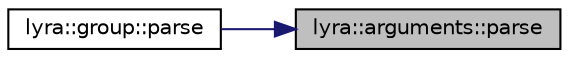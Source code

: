 digraph "lyra::arguments::parse"
{
 // INTERACTIVE_SVG=YES
 // LATEX_PDF_SIZE
  edge [fontname="Helvetica",fontsize="10",labelfontname="Helvetica",labelfontsize="10"];
  node [fontname="Helvetica",fontsize="10",shape=record];
  rankdir="RL";
  Node1 [label="lyra::arguments::parse",height=0.2,width=0.4,color="black", fillcolor="grey75", style="filled", fontcolor="black",tooltip=" "];
  Node1 -> Node2 [dir="back",color="midnightblue",fontsize="10",style="solid",fontname="Helvetica"];
  Node2 [label="lyra::group::parse",height=0.2,width=0.4,color="black", fillcolor="white", style="filled",URL="$classlyra_1_1group.html#a8b373ee89b9aa7d62c3a2045f4dc4a3c",tooltip=" "];
}
